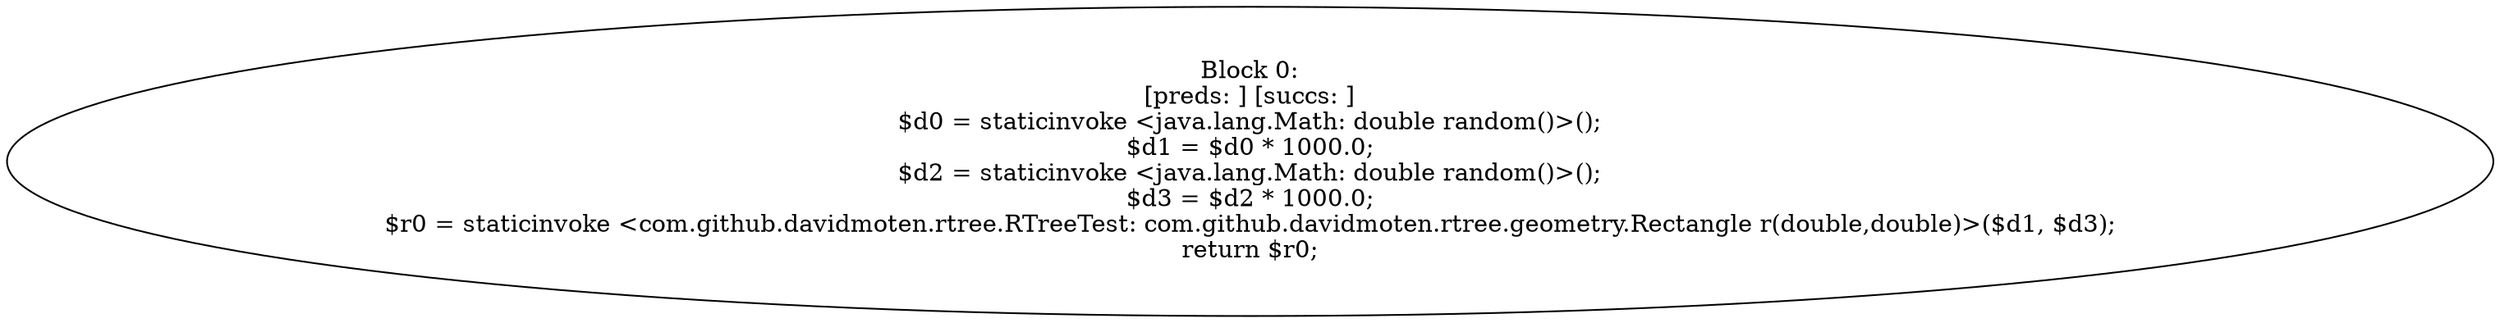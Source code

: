 digraph "unitGraph" {
    "Block 0:
[preds: ] [succs: ]
$d0 = staticinvoke <java.lang.Math: double random()>();
$d1 = $d0 * 1000.0;
$d2 = staticinvoke <java.lang.Math: double random()>();
$d3 = $d2 * 1000.0;
$r0 = staticinvoke <com.github.davidmoten.rtree.RTreeTest: com.github.davidmoten.rtree.geometry.Rectangle r(double,double)>($d1, $d3);
return $r0;
"
}
